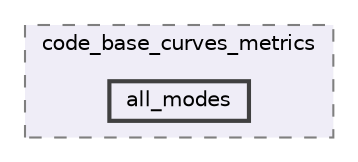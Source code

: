 digraph "C:/Users/Katia/Documents/GitHub/code_base_obscuration/utils/code_base_curves_metrics/all_modes"
{
 // LATEX_PDF_SIZE
  bgcolor="transparent";
  edge [fontname=Helvetica,fontsize=10,labelfontname=Helvetica,labelfontsize=10];
  node [fontname=Helvetica,fontsize=10,shape=box,height=0.2,width=0.4];
  compound=true
  subgraph clusterdir_a9972147a65f5494caef08bde655636c {
    graph [ bgcolor="#efedf7", pencolor="grey50", label="code_base_curves_metrics", fontname=Helvetica,fontsize=10 style="filled,dashed", URL="dir_a9972147a65f5494caef08bde655636c.html",tooltip=""]
  dir_99024ebc552fb1f3e574fb5d06735312 [label="all_modes", fillcolor="#efedf7", color="grey25", style="filled,bold", URL="dir_99024ebc552fb1f3e574fb5d06735312.html",tooltip=""];
  }
}
